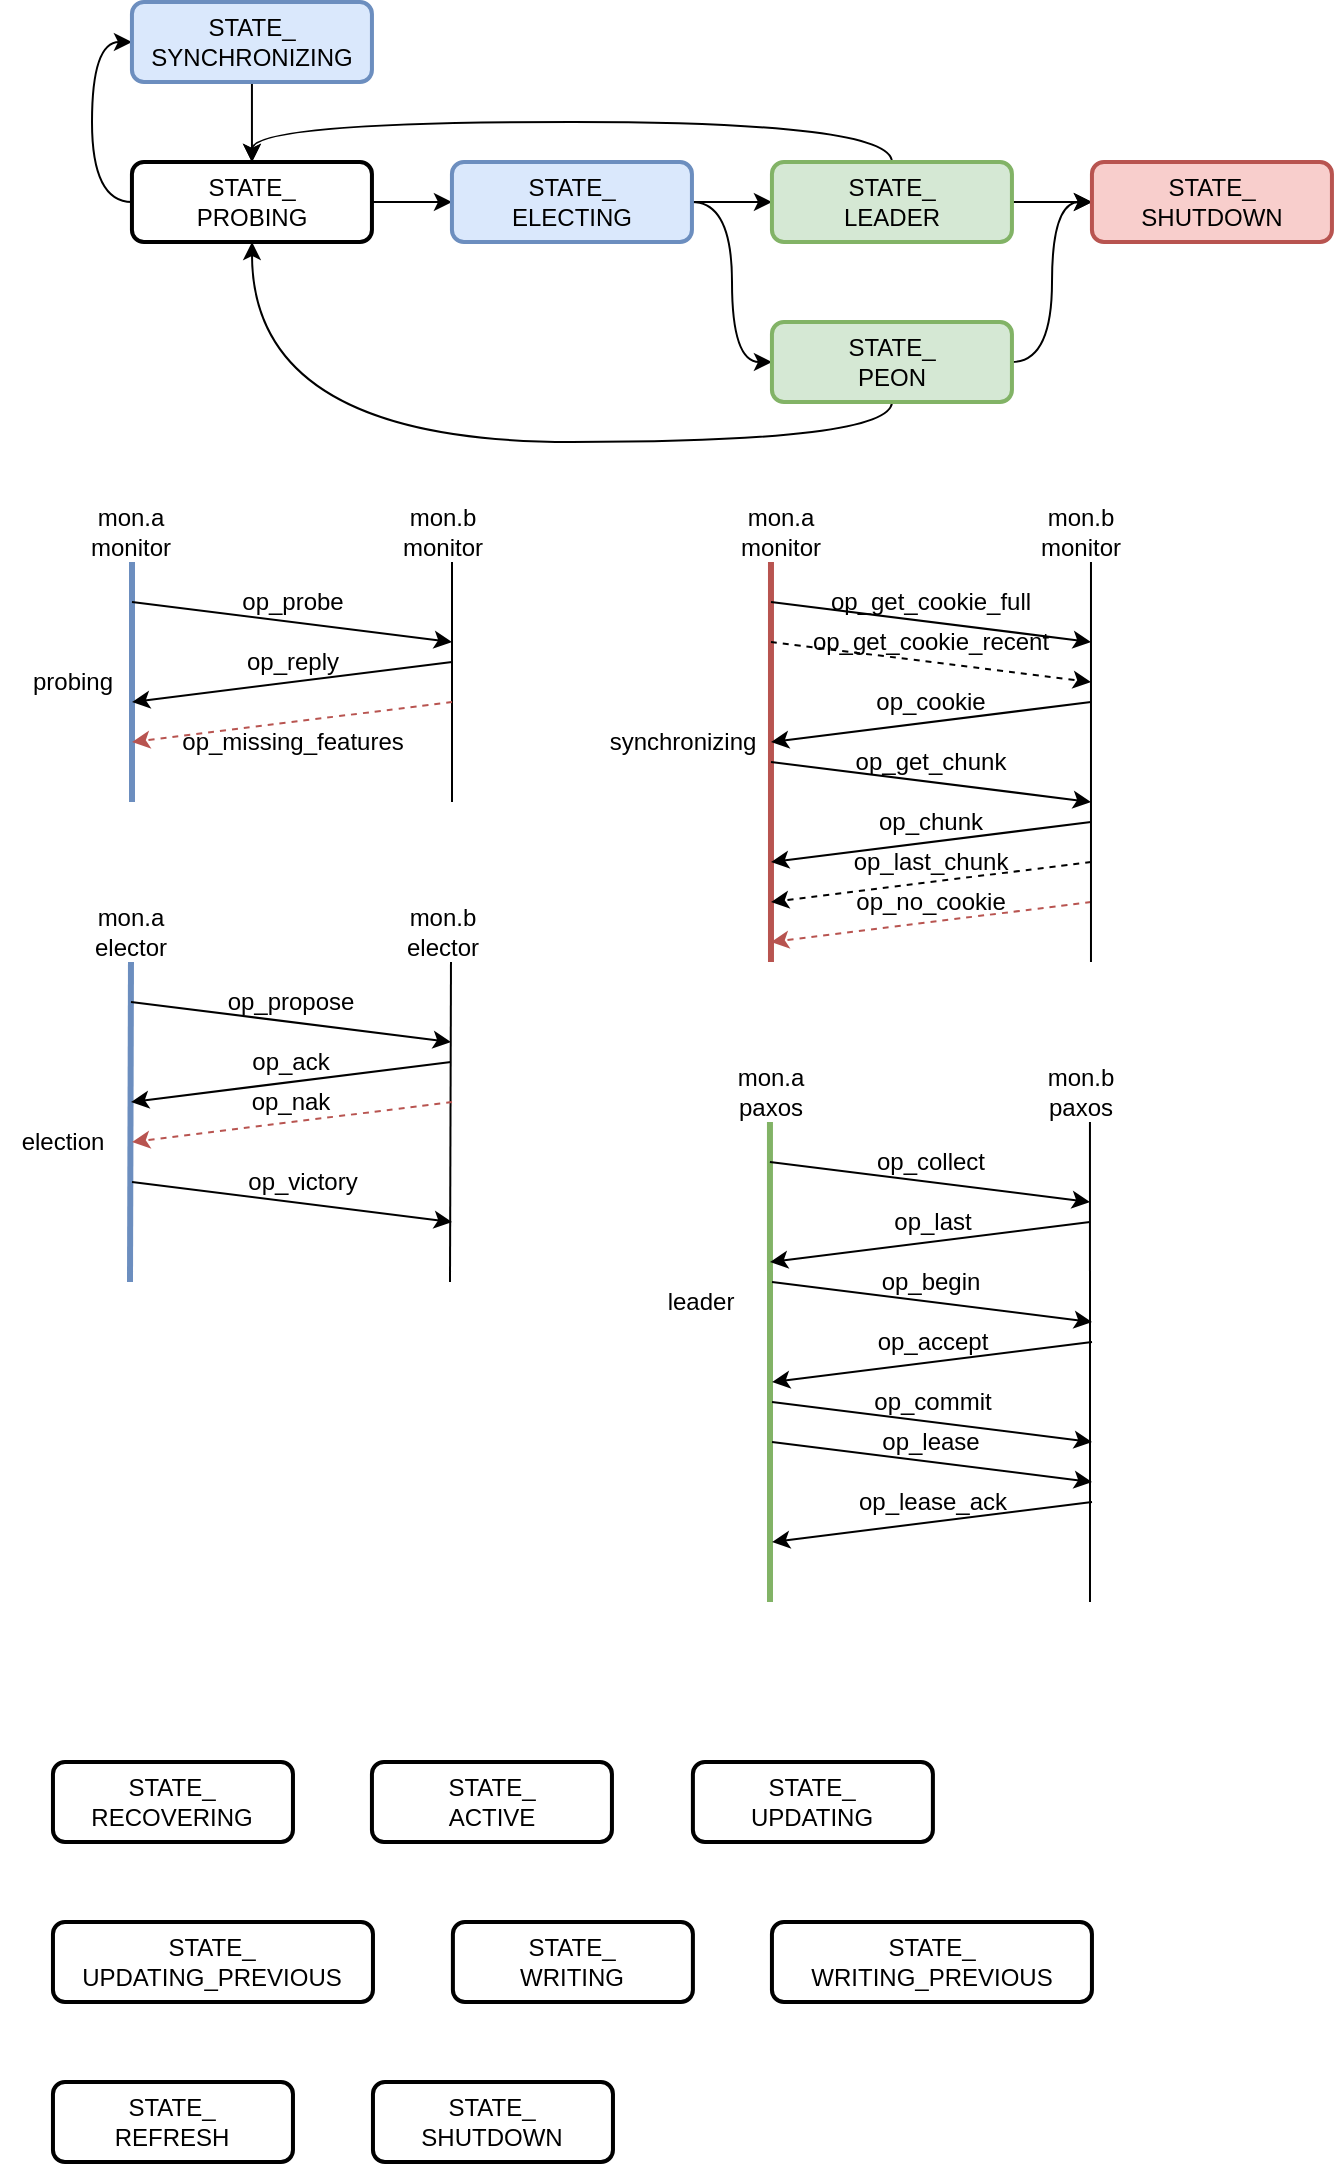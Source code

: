 <mxfile version="16.5.5" type="github">
  <diagram id="gPGmmSkIuNM7hHSW2nEX" name="ceph-mon">
    <mxGraphModel dx="813" dy="510" grid="1" gridSize="10" guides="1" tooltips="1" connect="1" arrows="1" fold="1" page="1" pageScale="1" pageWidth="827" pageHeight="1169" math="0" shadow="0">
      <root>
        <mxCell id="0" />
        <mxCell id="1" parent="0" />
        <mxCell id="hZt0JMwIf0L2Fr2vzAB7-13" style="edgeStyle=orthogonalEdgeStyle;curved=1;rounded=0;orthogonalLoop=1;jettySize=auto;html=1;entryX=0;entryY=0.5;entryDx=0;entryDy=0;exitX=0;exitY=0.5;exitDx=0;exitDy=0;" edge="1" parent="1" source="RQvdqafXlcqxsu7NmPzM-1" target="hZt0JMwIf0L2Fr2vzAB7-1">
          <mxGeometry relative="1" as="geometry" />
        </mxCell>
        <mxCell id="hZt0JMwIf0L2Fr2vzAB7-15" value="" style="edgeStyle=orthogonalEdgeStyle;curved=1;rounded=0;orthogonalLoop=1;jettySize=auto;html=1;entryX=0;entryY=0.5;entryDx=0;entryDy=0;" edge="1" parent="1" source="RQvdqafXlcqxsu7NmPzM-1" target="hZt0JMwIf0L2Fr2vzAB7-3">
          <mxGeometry relative="1" as="geometry" />
        </mxCell>
        <mxCell id="RQvdqafXlcqxsu7NmPzM-1" value="STATE_&lt;br&gt;PROBING" style="rounded=1;whiteSpace=wrap;html=1;strokeWidth=2;fillWeight=4;hachureGap=8;hachureAngle=45;sketch=0;" parent="1" vertex="1">
          <mxGeometry x="79.97" y="120" width="120" height="40" as="geometry" />
        </mxCell>
        <mxCell id="hZt0JMwIf0L2Fr2vzAB7-14" value="" style="edgeStyle=orthogonalEdgeStyle;curved=1;rounded=0;orthogonalLoop=1;jettySize=auto;html=1;" edge="1" parent="1" source="hZt0JMwIf0L2Fr2vzAB7-1" target="RQvdqafXlcqxsu7NmPzM-1">
          <mxGeometry relative="1" as="geometry" />
        </mxCell>
        <mxCell id="hZt0JMwIf0L2Fr2vzAB7-1" value="STATE_&lt;br&gt;SYNCHRONIZING" style="rounded=1;whiteSpace=wrap;html=1;strokeWidth=2;fillWeight=4;hachureGap=8;hachureAngle=45;sketch=0;fillColor=#dae8fc;strokeColor=#6c8ebf;" vertex="1" parent="1">
          <mxGeometry x="79.97" y="40" width="120" height="40" as="geometry" />
        </mxCell>
        <mxCell id="hZt0JMwIf0L2Fr2vzAB7-8" style="edgeStyle=orthogonalEdgeStyle;rounded=0;orthogonalLoop=1;jettySize=auto;html=1;entryX=0;entryY=0.5;entryDx=0;entryDy=0;curved=1;" edge="1" parent="1" source="hZt0JMwIf0L2Fr2vzAB7-3" target="hZt0JMwIf0L2Fr2vzAB7-7">
          <mxGeometry relative="1" as="geometry" />
        </mxCell>
        <mxCell id="hZt0JMwIf0L2Fr2vzAB7-18" style="edgeStyle=orthogonalEdgeStyle;curved=1;rounded=0;orthogonalLoop=1;jettySize=auto;html=1;entryX=0;entryY=0.5;entryDx=0;entryDy=0;" edge="1" parent="1" source="hZt0JMwIf0L2Fr2vzAB7-3" target="hZt0JMwIf0L2Fr2vzAB7-5">
          <mxGeometry relative="1" as="geometry" />
        </mxCell>
        <mxCell id="hZt0JMwIf0L2Fr2vzAB7-3" value="STATE_&lt;br&gt;ELECTING" style="rounded=1;whiteSpace=wrap;html=1;strokeWidth=2;fillWeight=4;hachureGap=8;hachureAngle=45;sketch=0;fillColor=#dae8fc;strokeColor=#6c8ebf;" vertex="1" parent="1">
          <mxGeometry x="239.97" y="120" width="120" height="40" as="geometry" />
        </mxCell>
        <mxCell id="hZt0JMwIf0L2Fr2vzAB7-10" value="" style="edgeStyle=orthogonalEdgeStyle;curved=1;rounded=0;orthogonalLoop=1;jettySize=auto;html=1;" edge="1" parent="1" source="hZt0JMwIf0L2Fr2vzAB7-5" target="hZt0JMwIf0L2Fr2vzAB7-9">
          <mxGeometry relative="1" as="geometry" />
        </mxCell>
        <mxCell id="hZt0JMwIf0L2Fr2vzAB7-16" style="edgeStyle=orthogonalEdgeStyle;curved=1;rounded=0;orthogonalLoop=1;jettySize=auto;html=1;entryX=0.5;entryY=0;entryDx=0;entryDy=0;exitX=0.5;exitY=0;exitDx=0;exitDy=0;" edge="1" parent="1" source="hZt0JMwIf0L2Fr2vzAB7-5" target="RQvdqafXlcqxsu7NmPzM-1">
          <mxGeometry relative="1" as="geometry" />
        </mxCell>
        <mxCell id="hZt0JMwIf0L2Fr2vzAB7-5" value="STATE_&lt;br&gt;LEADER" style="rounded=1;whiteSpace=wrap;html=1;strokeWidth=2;fillWeight=4;hachureGap=8;hachureAngle=45;sketch=0;fillColor=#d5e8d4;strokeColor=#82b366;" vertex="1" parent="1">
          <mxGeometry x="399.97" y="120" width="120" height="40" as="geometry" />
        </mxCell>
        <mxCell id="hZt0JMwIf0L2Fr2vzAB7-11" style="edgeStyle=orthogonalEdgeStyle;curved=1;rounded=0;orthogonalLoop=1;jettySize=auto;html=1;entryX=0;entryY=0.5;entryDx=0;entryDy=0;" edge="1" parent="1" source="hZt0JMwIf0L2Fr2vzAB7-7" target="hZt0JMwIf0L2Fr2vzAB7-9">
          <mxGeometry relative="1" as="geometry" />
        </mxCell>
        <mxCell id="hZt0JMwIf0L2Fr2vzAB7-19" style="edgeStyle=orthogonalEdgeStyle;curved=1;rounded=0;orthogonalLoop=1;jettySize=auto;html=1;exitX=0.5;exitY=1;exitDx=0;exitDy=0;" edge="1" parent="1" source="hZt0JMwIf0L2Fr2vzAB7-7" target="RQvdqafXlcqxsu7NmPzM-1">
          <mxGeometry relative="1" as="geometry" />
        </mxCell>
        <mxCell id="hZt0JMwIf0L2Fr2vzAB7-7" value="STATE_&lt;br&gt;PEON" style="rounded=1;whiteSpace=wrap;html=1;strokeWidth=2;fillWeight=4;hachureGap=8;hachureAngle=45;sketch=0;fillColor=#d5e8d4;strokeColor=#82b366;" vertex="1" parent="1">
          <mxGeometry x="399.97" y="200" width="120" height="40" as="geometry" />
        </mxCell>
        <mxCell id="hZt0JMwIf0L2Fr2vzAB7-9" value="STATE_&lt;br&gt;SHUTDOWN" style="rounded=1;whiteSpace=wrap;html=1;strokeWidth=2;fillWeight=4;hachureGap=8;hachureAngle=45;sketch=0;fillColor=#f8cecc;strokeColor=#b85450;" vertex="1" parent="1">
          <mxGeometry x="559.97" y="120" width="120" height="40" as="geometry" />
        </mxCell>
        <mxCell id="hZt0JMwIf0L2Fr2vzAB7-20" value="" style="endArrow=none;html=1;rounded=0;curved=1;fillColor=#dae8fc;strokeColor=#6c8ebf;strokeWidth=3;" edge="1" parent="1">
          <mxGeometry width="50" height="50" relative="1" as="geometry">
            <mxPoint x="80" y="440" as="sourcePoint" />
            <mxPoint x="80" y="320" as="targetPoint" />
          </mxGeometry>
        </mxCell>
        <mxCell id="hZt0JMwIf0L2Fr2vzAB7-21" value="mon.a&lt;br&gt;monitor" style="text;html=1;align=center;verticalAlign=middle;resizable=0;points=[];autosize=1;strokeColor=none;fillColor=none;" vertex="1" parent="1">
          <mxGeometry x="49.49" y="290" width="60" height="30" as="geometry" />
        </mxCell>
        <mxCell id="hZt0JMwIf0L2Fr2vzAB7-22" value="" style="endArrow=none;html=1;rounded=0;curved=1;" edge="1" parent="1">
          <mxGeometry width="50" height="50" relative="1" as="geometry">
            <mxPoint x="240" y="440" as="sourcePoint" />
            <mxPoint x="240" y="320" as="targetPoint" />
          </mxGeometry>
        </mxCell>
        <mxCell id="hZt0JMwIf0L2Fr2vzAB7-23" value="mon.b&lt;br&gt;monitor" style="text;html=1;align=center;verticalAlign=middle;resizable=0;points=[];autosize=1;strokeColor=none;fillColor=none;" vertex="1" parent="1">
          <mxGeometry x="205" y="290" width="60" height="30" as="geometry" />
        </mxCell>
        <mxCell id="hZt0JMwIf0L2Fr2vzAB7-24" value="" style="endArrow=classic;html=1;rounded=0;curved=1;" edge="1" parent="1">
          <mxGeometry width="50" height="50" relative="1" as="geometry">
            <mxPoint x="80" y="340" as="sourcePoint" />
            <mxPoint x="240" y="360" as="targetPoint" />
          </mxGeometry>
        </mxCell>
        <mxCell id="hZt0JMwIf0L2Fr2vzAB7-25" value="op_probe" style="text;html=1;align=center;verticalAlign=middle;resizable=0;points=[];autosize=1;strokeColor=none;fillColor=none;" vertex="1" parent="1">
          <mxGeometry x="125" y="330" width="70" height="20" as="geometry" />
        </mxCell>
        <mxCell id="hZt0JMwIf0L2Fr2vzAB7-26" value="" style="endArrow=classic;html=1;rounded=0;curved=1;" edge="1" parent="1">
          <mxGeometry width="50" height="50" relative="1" as="geometry">
            <mxPoint x="240" y="370" as="sourcePoint" />
            <mxPoint x="80" y="390" as="targetPoint" />
          </mxGeometry>
        </mxCell>
        <mxCell id="hZt0JMwIf0L2Fr2vzAB7-27" value="op_reply" style="text;html=1;align=center;verticalAlign=middle;resizable=0;points=[];autosize=1;strokeColor=none;fillColor=none;" vertex="1" parent="1">
          <mxGeometry x="130" y="360" width="60" height="20" as="geometry" />
        </mxCell>
        <mxCell id="hZt0JMwIf0L2Fr2vzAB7-28" value="" style="endArrow=classic;html=1;rounded=0;curved=1;dashed=1;fillColor=#f8cecc;strokeColor=#b85450;" edge="1" parent="1">
          <mxGeometry width="50" height="50" relative="1" as="geometry">
            <mxPoint x="240" y="390" as="sourcePoint" />
            <mxPoint x="80" y="410" as="targetPoint" />
          </mxGeometry>
        </mxCell>
        <mxCell id="hZt0JMwIf0L2Fr2vzAB7-29" value="&lt;span style=&quot;color: rgba(0 , 0 , 0 , 0) ; font-family: monospace ; font-size: 0px&quot;&gt;%3CmxGraphModel%3E%3Croot%3E%3CmxCell%20id%3D%220%22%2F%3E%3CmxCell%20id%3D%221%22%20parent%3D%220%22%2F%3E%3CmxCell%20id%3D%222%22%20value%3D%22%22%20style%3D%22endArrow%3Dclassic%3Bhtml%3D1%3Brounded%3D0%3Bcurved%3D1%3B%22%20edge%3D%221%22%20parent%3D%221%22%3E%3CmxGeometry%20width%3D%2250%22%20height%3D%2250%22%20relative%3D%221%22%20as%3D%22geometry%22%3E%3CmxPoint%20x%3D%22240%22%20y%3D%22370%22%20as%3D%22sourcePoint%22%2F%3E%3CmxPoint%20x%3D%22120%22%20y%3D%22390%22%20as%3D%22targetPoint%22%2F%3E%3C%2FmxGeometry%3E%3C%2FmxCell%3E%3C%2Froot%3E%3C%2FmxGraphModel%3E&lt;/span&gt;" style="text;html=1;align=center;verticalAlign=middle;resizable=0;points=[];autosize=1;strokeColor=none;fillColor=none;" vertex="1" parent="1">
          <mxGeometry x="470" y="350" width="20" height="20" as="geometry" />
        </mxCell>
        <mxCell id="hZt0JMwIf0L2Fr2vzAB7-30" value="op_missing_features" style="text;html=1;align=center;verticalAlign=middle;resizable=0;points=[];autosize=1;strokeColor=none;fillColor=none;" vertex="1" parent="1">
          <mxGeometry x="95" y="400" width="130" height="20" as="geometry" />
        </mxCell>
        <mxCell id="hZt0JMwIf0L2Fr2vzAB7-31" value="" style="endArrow=none;html=1;rounded=0;curved=1;fillColor=#f8cecc;strokeColor=#b85450;strokeWidth=3;" edge="1" parent="1">
          <mxGeometry width="50" height="50" relative="1" as="geometry">
            <mxPoint x="399.49" y="520" as="sourcePoint" />
            <mxPoint x="399.49" y="320" as="targetPoint" />
          </mxGeometry>
        </mxCell>
        <mxCell id="hZt0JMwIf0L2Fr2vzAB7-32" value="probing" style="text;html=1;align=center;verticalAlign=middle;resizable=0;points=[];autosize=1;strokeColor=none;fillColor=none;" vertex="1" parent="1">
          <mxGeometry x="20" y="370" width="60" height="20" as="geometry" />
        </mxCell>
        <mxCell id="hZt0JMwIf0L2Fr2vzAB7-33" value="synchronizing" style="text;html=1;align=center;verticalAlign=middle;resizable=0;points=[];autosize=1;strokeColor=none;fillColor=none;" vertex="1" parent="1">
          <mxGeometry x="309.97" y="400" width="90" height="20" as="geometry" />
        </mxCell>
        <mxCell id="hZt0JMwIf0L2Fr2vzAB7-34" value="" style="endArrow=classic;html=1;rounded=0;curved=1;" edge="1" parent="1">
          <mxGeometry width="50" height="50" relative="1" as="geometry">
            <mxPoint x="399.49" y="340" as="sourcePoint" />
            <mxPoint x="559.49" y="360" as="targetPoint" />
          </mxGeometry>
        </mxCell>
        <mxCell id="hZt0JMwIf0L2Fr2vzAB7-35" value="op_get_cookie_full" style="text;html=1;align=center;verticalAlign=middle;resizable=0;points=[];autosize=1;strokeColor=none;fillColor=none;" vertex="1" parent="1">
          <mxGeometry x="419.49" y="330" width="120" height="20" as="geometry" />
        </mxCell>
        <mxCell id="hZt0JMwIf0L2Fr2vzAB7-36" value="" style="endArrow=classic;html=1;rounded=0;curved=1;dashed=1;" edge="1" parent="1">
          <mxGeometry width="50" height="50" relative="1" as="geometry">
            <mxPoint x="399.49" y="360" as="sourcePoint" />
            <mxPoint x="559.49" y="380" as="targetPoint" />
          </mxGeometry>
        </mxCell>
        <mxCell id="hZt0JMwIf0L2Fr2vzAB7-37" value="op_get_cookie_recent" style="text;html=1;align=center;verticalAlign=middle;resizable=0;points=[];autosize=1;strokeColor=none;fillColor=none;" vertex="1" parent="1">
          <mxGeometry x="414.49" y="350" width="130" height="20" as="geometry" />
        </mxCell>
        <mxCell id="hZt0JMwIf0L2Fr2vzAB7-38" value="" style="endArrow=classic;html=1;rounded=0;curved=1;" edge="1" parent="1">
          <mxGeometry width="50" height="50" relative="1" as="geometry">
            <mxPoint x="559.49" y="390" as="sourcePoint" />
            <mxPoint x="399.49" y="410" as="targetPoint" />
          </mxGeometry>
        </mxCell>
        <mxCell id="hZt0JMwIf0L2Fr2vzAB7-39" value="op_cookie" style="text;html=1;align=center;verticalAlign=middle;resizable=0;points=[];autosize=1;strokeColor=none;fillColor=none;" vertex="1" parent="1">
          <mxGeometry x="444.49" y="380" width="70" height="20" as="geometry" />
        </mxCell>
        <mxCell id="hZt0JMwIf0L2Fr2vzAB7-40" value="" style="endArrow=classic;html=1;rounded=0;curved=1;" edge="1" parent="1">
          <mxGeometry width="50" height="50" relative="1" as="geometry">
            <mxPoint x="399.49" y="420" as="sourcePoint" />
            <mxPoint x="559.49" y="440" as="targetPoint" />
          </mxGeometry>
        </mxCell>
        <mxCell id="hZt0JMwIf0L2Fr2vzAB7-42" value="op_get_chunk" style="text;html=1;align=center;verticalAlign=middle;resizable=0;points=[];autosize=1;strokeColor=none;fillColor=none;" vertex="1" parent="1">
          <mxGeometry x="434.49" y="410" width="90" height="20" as="geometry" />
        </mxCell>
        <mxCell id="hZt0JMwIf0L2Fr2vzAB7-43" value="" style="endArrow=classic;html=1;rounded=0;curved=1;" edge="1" parent="1">
          <mxGeometry width="50" height="50" relative="1" as="geometry">
            <mxPoint x="559.49" y="450" as="sourcePoint" />
            <mxPoint x="399.49" y="470" as="targetPoint" />
          </mxGeometry>
        </mxCell>
        <mxCell id="hZt0JMwIf0L2Fr2vzAB7-44" value="op_chunk" style="text;html=1;align=center;verticalAlign=middle;resizable=0;points=[];autosize=1;strokeColor=none;fillColor=none;" vertex="1" parent="1">
          <mxGeometry x="444.49" y="440" width="70" height="20" as="geometry" />
        </mxCell>
        <mxCell id="hZt0JMwIf0L2Fr2vzAB7-45" value="" style="endArrow=classic;html=1;rounded=0;curved=1;dashed=1;" edge="1" parent="1">
          <mxGeometry width="50" height="50" relative="1" as="geometry">
            <mxPoint x="559.49" y="470" as="sourcePoint" />
            <mxPoint x="399.49" y="490" as="targetPoint" />
          </mxGeometry>
        </mxCell>
        <mxCell id="hZt0JMwIf0L2Fr2vzAB7-46" value="op_last_chunk" style="text;html=1;align=center;verticalAlign=middle;resizable=0;points=[];autosize=1;strokeColor=none;fillColor=none;" vertex="1" parent="1">
          <mxGeometry x="434.49" y="460" width="90" height="20" as="geometry" />
        </mxCell>
        <mxCell id="hZt0JMwIf0L2Fr2vzAB7-47" value="" style="endArrow=classic;html=1;rounded=0;curved=1;dashed=1;fillColor=#f8cecc;strokeColor=#b85450;" edge="1" parent="1">
          <mxGeometry width="50" height="50" relative="1" as="geometry">
            <mxPoint x="559.49" y="490" as="sourcePoint" />
            <mxPoint x="399.49" y="510" as="targetPoint" />
          </mxGeometry>
        </mxCell>
        <mxCell id="hZt0JMwIf0L2Fr2vzAB7-48" value="op_no_cookie" style="text;html=1;align=center;verticalAlign=middle;resizable=0;points=[];autosize=1;strokeColor=none;fillColor=none;" vertex="1" parent="1">
          <mxGeometry x="434.49" y="480" width="90" height="20" as="geometry" />
        </mxCell>
        <mxCell id="hZt0JMwIf0L2Fr2vzAB7-50" value="" style="endArrow=none;html=1;rounded=0;curved=1;" edge="1" parent="1">
          <mxGeometry width="50" height="50" relative="1" as="geometry">
            <mxPoint x="559.49" y="520" as="sourcePoint" />
            <mxPoint x="559.49" y="320" as="targetPoint" />
          </mxGeometry>
        </mxCell>
        <mxCell id="hZt0JMwIf0L2Fr2vzAB7-51" value="mon.a&lt;br&gt;monitor" style="text;html=1;align=center;verticalAlign=middle;resizable=0;points=[];autosize=1;strokeColor=none;fillColor=none;" vertex="1" parent="1">
          <mxGeometry x="374.49" y="290" width="60" height="30" as="geometry" />
        </mxCell>
        <mxCell id="hZt0JMwIf0L2Fr2vzAB7-52" value="mon.b&lt;br&gt;monitor" style="text;html=1;align=center;verticalAlign=middle;resizable=0;points=[];autosize=1;strokeColor=none;fillColor=none;" vertex="1" parent="1">
          <mxGeometry x="524.49" y="290" width="60" height="30" as="geometry" />
        </mxCell>
        <mxCell id="hZt0JMwIf0L2Fr2vzAB7-53" value="&lt;span style=&quot;color: rgba(0 , 0 , 0 , 0) ; font-family: monospace ; font-size: 0px&quot;&gt;%3CmxGraphModel%3E%3Croot%3E%3CmxCell%20id%3D%220%22%2F%3E%3CmxCell%20id%3D%221%22%20parent%3D%220%22%2F%3E%3CmxCell%20id%3D%222%22%20value%3D%22%22%20style%3D%22endArrow%3Dclassic%3Bhtml%3D1%3Brounded%3D0%3Bcurved%3D1%3B%22%20edge%3D%221%22%20parent%3D%221%22%3E%3CmxGeometry%20width%3D%2250%22%20height%3D%2250%22%20relative%3D%221%22%20as%3D%22geometry%22%3E%3CmxPoint%20x%3D%22240%22%20y%3D%22370%22%20as%3D%22sourcePoint%22%2F%3E%3CmxPoint%20x%3D%22120%22%20y%3D%22390%22%20as%3D%22targetPoint%22%2F%3E%3C%2FmxGeometry%3E%3C%2FmxCell%3E%3C%2Froot%3E%3C%2FmxGraphModel%3E&lt;/span&gt;" style="text;html=1;align=center;verticalAlign=middle;resizable=0;points=[];autosize=1;strokeColor=none;fillColor=none;" vertex="1" parent="1">
          <mxGeometry x="150.0" y="550" width="20" height="20" as="geometry" />
        </mxCell>
        <mxCell id="hZt0JMwIf0L2Fr2vzAB7-54" value="" style="endArrow=none;html=1;rounded=0;curved=1;fillColor=#dae8fc;strokeColor=#6c8ebf;strokeWidth=3;" edge="1" parent="1">
          <mxGeometry width="50" height="50" relative="1" as="geometry">
            <mxPoint x="79" y="680" as="sourcePoint" />
            <mxPoint x="79.49" y="520" as="targetPoint" />
          </mxGeometry>
        </mxCell>
        <mxCell id="hZt0JMwIf0L2Fr2vzAB7-55" value="election" style="text;html=1;align=center;verticalAlign=middle;resizable=0;points=[];autosize=1;strokeColor=none;fillColor=none;" vertex="1" parent="1">
          <mxGeometry x="14.52" y="600" width="60" height="20" as="geometry" />
        </mxCell>
        <mxCell id="hZt0JMwIf0L2Fr2vzAB7-56" value="" style="endArrow=classic;html=1;rounded=0;curved=1;" edge="1" parent="1">
          <mxGeometry width="50" height="50" relative="1" as="geometry">
            <mxPoint x="79.49" y="540" as="sourcePoint" />
            <mxPoint x="239.49" y="560" as="targetPoint" />
          </mxGeometry>
        </mxCell>
        <mxCell id="hZt0JMwIf0L2Fr2vzAB7-57" value="op_propose" style="text;html=1;align=center;verticalAlign=middle;resizable=0;points=[];autosize=1;strokeColor=none;fillColor=none;" vertex="1" parent="1">
          <mxGeometry x="119.49" y="530" width="80" height="20" as="geometry" />
        </mxCell>
        <mxCell id="hZt0JMwIf0L2Fr2vzAB7-60" value="" style="endArrow=classic;html=1;rounded=0;curved=1;fillColor=#f8cecc;strokeColor=#000000;" edge="1" parent="1">
          <mxGeometry width="50" height="50" relative="1" as="geometry">
            <mxPoint x="239.49" y="570" as="sourcePoint" />
            <mxPoint x="79.49" y="590" as="targetPoint" />
          </mxGeometry>
        </mxCell>
        <mxCell id="hZt0JMwIf0L2Fr2vzAB7-61" value="op_nak" style="text;html=1;align=center;verticalAlign=middle;resizable=0;points=[];autosize=1;strokeColor=none;fillColor=none;" vertex="1" parent="1">
          <mxGeometry x="134.49" y="580" width="50" height="20" as="geometry" />
        </mxCell>
        <mxCell id="hZt0JMwIf0L2Fr2vzAB7-70" value="" style="endArrow=none;html=1;rounded=0;curved=1;" edge="1" parent="1">
          <mxGeometry width="50" height="50" relative="1" as="geometry">
            <mxPoint x="239" y="680" as="sourcePoint" />
            <mxPoint x="239.49" y="520" as="targetPoint" />
          </mxGeometry>
        </mxCell>
        <mxCell id="hZt0JMwIf0L2Fr2vzAB7-71" value="mon.a&lt;br&gt;elector" style="text;html=1;align=center;verticalAlign=middle;resizable=0;points=[];autosize=1;strokeColor=none;fillColor=none;" vertex="1" parent="1">
          <mxGeometry x="54.49" y="490" width="50" height="30" as="geometry" />
        </mxCell>
        <mxCell id="hZt0JMwIf0L2Fr2vzAB7-73" value="mon.b&lt;br&gt;elector" style="text;html=1;align=center;verticalAlign=middle;resizable=0;points=[];autosize=1;strokeColor=none;fillColor=none;" vertex="1" parent="1">
          <mxGeometry x="210" y="490" width="50" height="30" as="geometry" />
        </mxCell>
        <mxCell id="hZt0JMwIf0L2Fr2vzAB7-74" value="" style="endArrow=classic;html=1;rounded=0;curved=1;fillColor=#f8cecc;strokeColor=#b85450;dashed=1;" edge="1" parent="1">
          <mxGeometry width="50" height="50" relative="1" as="geometry">
            <mxPoint x="240" y="590" as="sourcePoint" />
            <mxPoint x="80.0" y="610" as="targetPoint" />
          </mxGeometry>
        </mxCell>
        <mxCell id="hZt0JMwIf0L2Fr2vzAB7-75" value="op_ack" style="text;html=1;align=center;verticalAlign=middle;resizable=0;points=[];autosize=1;strokeColor=none;fillColor=none;" vertex="1" parent="1">
          <mxGeometry x="134.49" y="560" width="50" height="20" as="geometry" />
        </mxCell>
        <mxCell id="hZt0JMwIf0L2Fr2vzAB7-76" value="" style="endArrow=classic;html=1;rounded=0;curved=1;" edge="1" parent="1">
          <mxGeometry width="50" height="50" relative="1" as="geometry">
            <mxPoint x="80.0" y="630" as="sourcePoint" />
            <mxPoint x="240" y="650" as="targetPoint" />
          </mxGeometry>
        </mxCell>
        <mxCell id="hZt0JMwIf0L2Fr2vzAB7-77" value="op_victory" style="text;html=1;align=center;verticalAlign=middle;resizable=0;points=[];autosize=1;strokeColor=none;fillColor=none;" vertex="1" parent="1">
          <mxGeometry x="130" y="620" width="70" height="20" as="geometry" />
        </mxCell>
        <mxCell id="hZt0JMwIf0L2Fr2vzAB7-78" value="STATE_&lt;br&gt;RECOVERING" style="rounded=1;whiteSpace=wrap;html=1;strokeWidth=2;fillWeight=4;hachureGap=8;hachureAngle=45;sketch=0;" vertex="1" parent="1">
          <mxGeometry x="40.48" y="920" width="120" height="40" as="geometry" />
        </mxCell>
        <mxCell id="hZt0JMwIf0L2Fr2vzAB7-79" value="STATE_&lt;br&gt;ACTIVE" style="rounded=1;whiteSpace=wrap;html=1;strokeWidth=2;fillWeight=4;hachureGap=8;hachureAngle=45;sketch=0;" vertex="1" parent="1">
          <mxGeometry x="199.97" y="920" width="120" height="40" as="geometry" />
        </mxCell>
        <mxCell id="hZt0JMwIf0L2Fr2vzAB7-80" value="STATE_&lt;br&gt;UPDATING" style="rounded=1;whiteSpace=wrap;html=1;strokeWidth=2;fillWeight=4;hachureGap=8;hachureAngle=45;sketch=0;" vertex="1" parent="1">
          <mxGeometry x="360.45" y="920" width="120" height="40" as="geometry" />
        </mxCell>
        <mxCell id="hZt0JMwIf0L2Fr2vzAB7-81" value="STATE_&lt;br&gt;UPDATING_PREVIOUS" style="rounded=1;whiteSpace=wrap;html=1;strokeWidth=2;fillWeight=4;hachureGap=8;hachureAngle=45;sketch=0;" vertex="1" parent="1">
          <mxGeometry x="40.48" y="1000" width="160" height="40" as="geometry" />
        </mxCell>
        <mxCell id="hZt0JMwIf0L2Fr2vzAB7-82" value="STATE_&lt;br&gt;WRITING" style="rounded=1;whiteSpace=wrap;html=1;strokeWidth=2;fillWeight=4;hachureGap=8;hachureAngle=45;sketch=0;" vertex="1" parent="1">
          <mxGeometry x="240.45" y="1000" width="120" height="40" as="geometry" />
        </mxCell>
        <mxCell id="hZt0JMwIf0L2Fr2vzAB7-83" value="STATE_&lt;br&gt;WRITING_PREVIOUS" style="rounded=1;whiteSpace=wrap;html=1;strokeWidth=2;fillWeight=4;hachureGap=8;hachureAngle=45;sketch=0;" vertex="1" parent="1">
          <mxGeometry x="399.97" y="1000" width="160" height="40" as="geometry" />
        </mxCell>
        <mxCell id="hZt0JMwIf0L2Fr2vzAB7-84" value="STATE_&lt;br&gt;REFRESH" style="rounded=1;whiteSpace=wrap;html=1;strokeWidth=2;fillWeight=4;hachureGap=8;hachureAngle=45;sketch=0;" vertex="1" parent="1">
          <mxGeometry x="40.48" y="1080" width="120" height="40" as="geometry" />
        </mxCell>
        <mxCell id="hZt0JMwIf0L2Fr2vzAB7-85" value="STATE_&lt;br&gt;SHUTDOWN" style="rounded=1;whiteSpace=wrap;html=1;strokeWidth=2;fillWeight=4;hachureGap=8;hachureAngle=45;sketch=0;" vertex="1" parent="1">
          <mxGeometry x="200.48" y="1080" width="120" height="40" as="geometry" />
        </mxCell>
        <mxCell id="hZt0JMwIf0L2Fr2vzAB7-86" value="&lt;span style=&quot;color: rgba(0 , 0 , 0 , 0) ; font-family: monospace ; font-size: 0px&quot;&gt;%3CmxGraphModel%3E%3Croot%3E%3CmxCell%20id%3D%220%22%2F%3E%3CmxCell%20id%3D%221%22%20parent%3D%220%22%2F%3E%3CmxCell%20id%3D%222%22%20value%3D%22%22%20style%3D%22endArrow%3Dclassic%3Bhtml%3D1%3Brounded%3D0%3Bcurved%3D1%3B%22%20edge%3D%221%22%20parent%3D%221%22%3E%3CmxGeometry%20width%3D%2250%22%20height%3D%2250%22%20relative%3D%221%22%20as%3D%22geometry%22%3E%3CmxPoint%20x%3D%22240%22%20y%3D%22370%22%20as%3D%22sourcePoint%22%2F%3E%3CmxPoint%20x%3D%22120%22%20y%3D%22390%22%20as%3D%22targetPoint%22%2F%3E%3C%2FmxGeometry%3E%3C%2FmxCell%3E%3C%2Froot%3E%3C%2FmxGraphModel%3E&lt;/span&gt;" style="text;html=1;align=center;verticalAlign=middle;resizable=0;points=[];autosize=1;strokeColor=none;fillColor=none;" vertex="1" parent="1">
          <mxGeometry x="469.49" y="630" width="20" height="20" as="geometry" />
        </mxCell>
        <mxCell id="hZt0JMwIf0L2Fr2vzAB7-87" value="" style="endArrow=none;html=1;rounded=0;curved=1;fillColor=#d5e8d4;strokeColor=#82b366;strokeWidth=3;" edge="1" parent="1">
          <mxGeometry width="50" height="50" relative="1" as="geometry">
            <mxPoint x="399" y="840" as="sourcePoint" />
            <mxPoint x="398.98" y="600" as="targetPoint" />
          </mxGeometry>
        </mxCell>
        <mxCell id="hZt0JMwIf0L2Fr2vzAB7-88" value="leader" style="text;html=1;align=center;verticalAlign=middle;resizable=0;points=[];autosize=1;strokeColor=none;fillColor=none;" vertex="1" parent="1">
          <mxGeometry x="339.01" y="680" width="50" height="20" as="geometry" />
        </mxCell>
        <mxCell id="hZt0JMwIf0L2Fr2vzAB7-89" value="" style="endArrow=classic;html=1;rounded=0;curved=1;" edge="1" parent="1">
          <mxGeometry width="50" height="50" relative="1" as="geometry">
            <mxPoint x="398.98" y="620" as="sourcePoint" />
            <mxPoint x="558.98" y="640" as="targetPoint" />
          </mxGeometry>
        </mxCell>
        <mxCell id="hZt0JMwIf0L2Fr2vzAB7-90" value="op_collect" style="text;html=1;align=center;verticalAlign=middle;resizable=0;points=[];autosize=1;strokeColor=none;fillColor=none;" vertex="1" parent="1">
          <mxGeometry x="443.98" y="610" width="70" height="20" as="geometry" />
        </mxCell>
        <mxCell id="hZt0JMwIf0L2Fr2vzAB7-91" value="" style="endArrow=classic;html=1;rounded=0;curved=1;fillColor=#f8cecc;strokeColor=#000000;" edge="1" parent="1">
          <mxGeometry width="50" height="50" relative="1" as="geometry">
            <mxPoint x="558.98" y="650" as="sourcePoint" />
            <mxPoint x="398.98" y="670" as="targetPoint" />
          </mxGeometry>
        </mxCell>
        <mxCell id="hZt0JMwIf0L2Fr2vzAB7-93" value="" style="endArrow=none;html=1;rounded=0;curved=1;" edge="1" parent="1">
          <mxGeometry width="50" height="50" relative="1" as="geometry">
            <mxPoint x="559" y="840" as="sourcePoint" />
            <mxPoint x="558.98" y="600" as="targetPoint" />
          </mxGeometry>
        </mxCell>
        <mxCell id="hZt0JMwIf0L2Fr2vzAB7-94" value="mon.a&lt;br&gt;paxos" style="text;html=1;align=center;verticalAlign=middle;resizable=0;points=[];autosize=1;strokeColor=none;fillColor=none;" vertex="1" parent="1">
          <mxGeometry x="373.98" y="570" width="50" height="30" as="geometry" />
        </mxCell>
        <mxCell id="hZt0JMwIf0L2Fr2vzAB7-97" value="op_last" style="text;html=1;align=center;verticalAlign=middle;resizable=0;points=[];autosize=1;strokeColor=none;fillColor=none;" vertex="1" parent="1">
          <mxGeometry x="455" y="640" width="50" height="20" as="geometry" />
        </mxCell>
        <mxCell id="hZt0JMwIf0L2Fr2vzAB7-98" value="" style="endArrow=classic;html=1;rounded=0;curved=1;" edge="1" parent="1">
          <mxGeometry width="50" height="50" relative="1" as="geometry">
            <mxPoint x="400" y="680" as="sourcePoint" />
            <mxPoint x="560" y="700" as="targetPoint" />
          </mxGeometry>
        </mxCell>
        <mxCell id="hZt0JMwIf0L2Fr2vzAB7-99" value="op_begin" style="text;html=1;align=center;verticalAlign=middle;resizable=0;points=[];autosize=1;strokeColor=none;fillColor=none;" vertex="1" parent="1">
          <mxGeometry x="449.49" y="670" width="60" height="20" as="geometry" />
        </mxCell>
        <mxCell id="hZt0JMwIf0L2Fr2vzAB7-100" value="mon.b&lt;br&gt;paxos" style="text;html=1;align=center;verticalAlign=middle;resizable=0;points=[];autosize=1;strokeColor=none;fillColor=none;" vertex="1" parent="1">
          <mxGeometry x="529.49" y="570" width="50" height="30" as="geometry" />
        </mxCell>
        <mxCell id="hZt0JMwIf0L2Fr2vzAB7-101" value="" style="endArrow=classic;html=1;rounded=0;curved=1;fillColor=#f8cecc;strokeColor=#000000;" edge="1" parent="1">
          <mxGeometry width="50" height="50" relative="1" as="geometry">
            <mxPoint x="560" y="710" as="sourcePoint" />
            <mxPoint x="400" y="730" as="targetPoint" />
          </mxGeometry>
        </mxCell>
        <mxCell id="hZt0JMwIf0L2Fr2vzAB7-102" value="op_accept" style="text;html=1;align=center;verticalAlign=middle;resizable=0;points=[];autosize=1;strokeColor=none;fillColor=none;" vertex="1" parent="1">
          <mxGeometry x="445" y="700" width="70" height="20" as="geometry" />
        </mxCell>
        <mxCell id="hZt0JMwIf0L2Fr2vzAB7-103" value="" style="endArrow=classic;html=1;rounded=0;curved=1;" edge="1" parent="1">
          <mxGeometry width="50" height="50" relative="1" as="geometry">
            <mxPoint x="400" y="740" as="sourcePoint" />
            <mxPoint x="560" y="760" as="targetPoint" />
          </mxGeometry>
        </mxCell>
        <mxCell id="hZt0JMwIf0L2Fr2vzAB7-105" value="op_commit" style="text;html=1;align=center;verticalAlign=middle;resizable=0;points=[];autosize=1;strokeColor=none;fillColor=none;" vertex="1" parent="1">
          <mxGeometry x="445" y="730" width="70" height="20" as="geometry" />
        </mxCell>
        <mxCell id="hZt0JMwIf0L2Fr2vzAB7-106" value="" style="endArrow=classic;html=1;rounded=0;curved=1;" edge="1" parent="1">
          <mxGeometry width="50" height="50" relative="1" as="geometry">
            <mxPoint x="400" y="760" as="sourcePoint" />
            <mxPoint x="560" y="780" as="targetPoint" />
          </mxGeometry>
        </mxCell>
        <mxCell id="hZt0JMwIf0L2Fr2vzAB7-107" value="op_lease" style="text;html=1;align=center;verticalAlign=middle;resizable=0;points=[];autosize=1;strokeColor=none;fillColor=none;" vertex="1" parent="1">
          <mxGeometry x="449.49" y="750" width="60" height="20" as="geometry" />
        </mxCell>
        <mxCell id="hZt0JMwIf0L2Fr2vzAB7-108" value="" style="endArrow=classic;html=1;rounded=0;curved=1;fillColor=#f8cecc;strokeColor=#000000;" edge="1" parent="1">
          <mxGeometry width="50" height="50" relative="1" as="geometry">
            <mxPoint x="560" y="790" as="sourcePoint" />
            <mxPoint x="400" y="810" as="targetPoint" />
          </mxGeometry>
        </mxCell>
        <mxCell id="hZt0JMwIf0L2Fr2vzAB7-109" value="op_lease_ack" style="text;html=1;align=center;verticalAlign=middle;resizable=0;points=[];autosize=1;strokeColor=none;fillColor=none;" vertex="1" parent="1">
          <mxGeometry x="435" y="780" width="90" height="20" as="geometry" />
        </mxCell>
      </root>
    </mxGraphModel>
  </diagram>
</mxfile>
